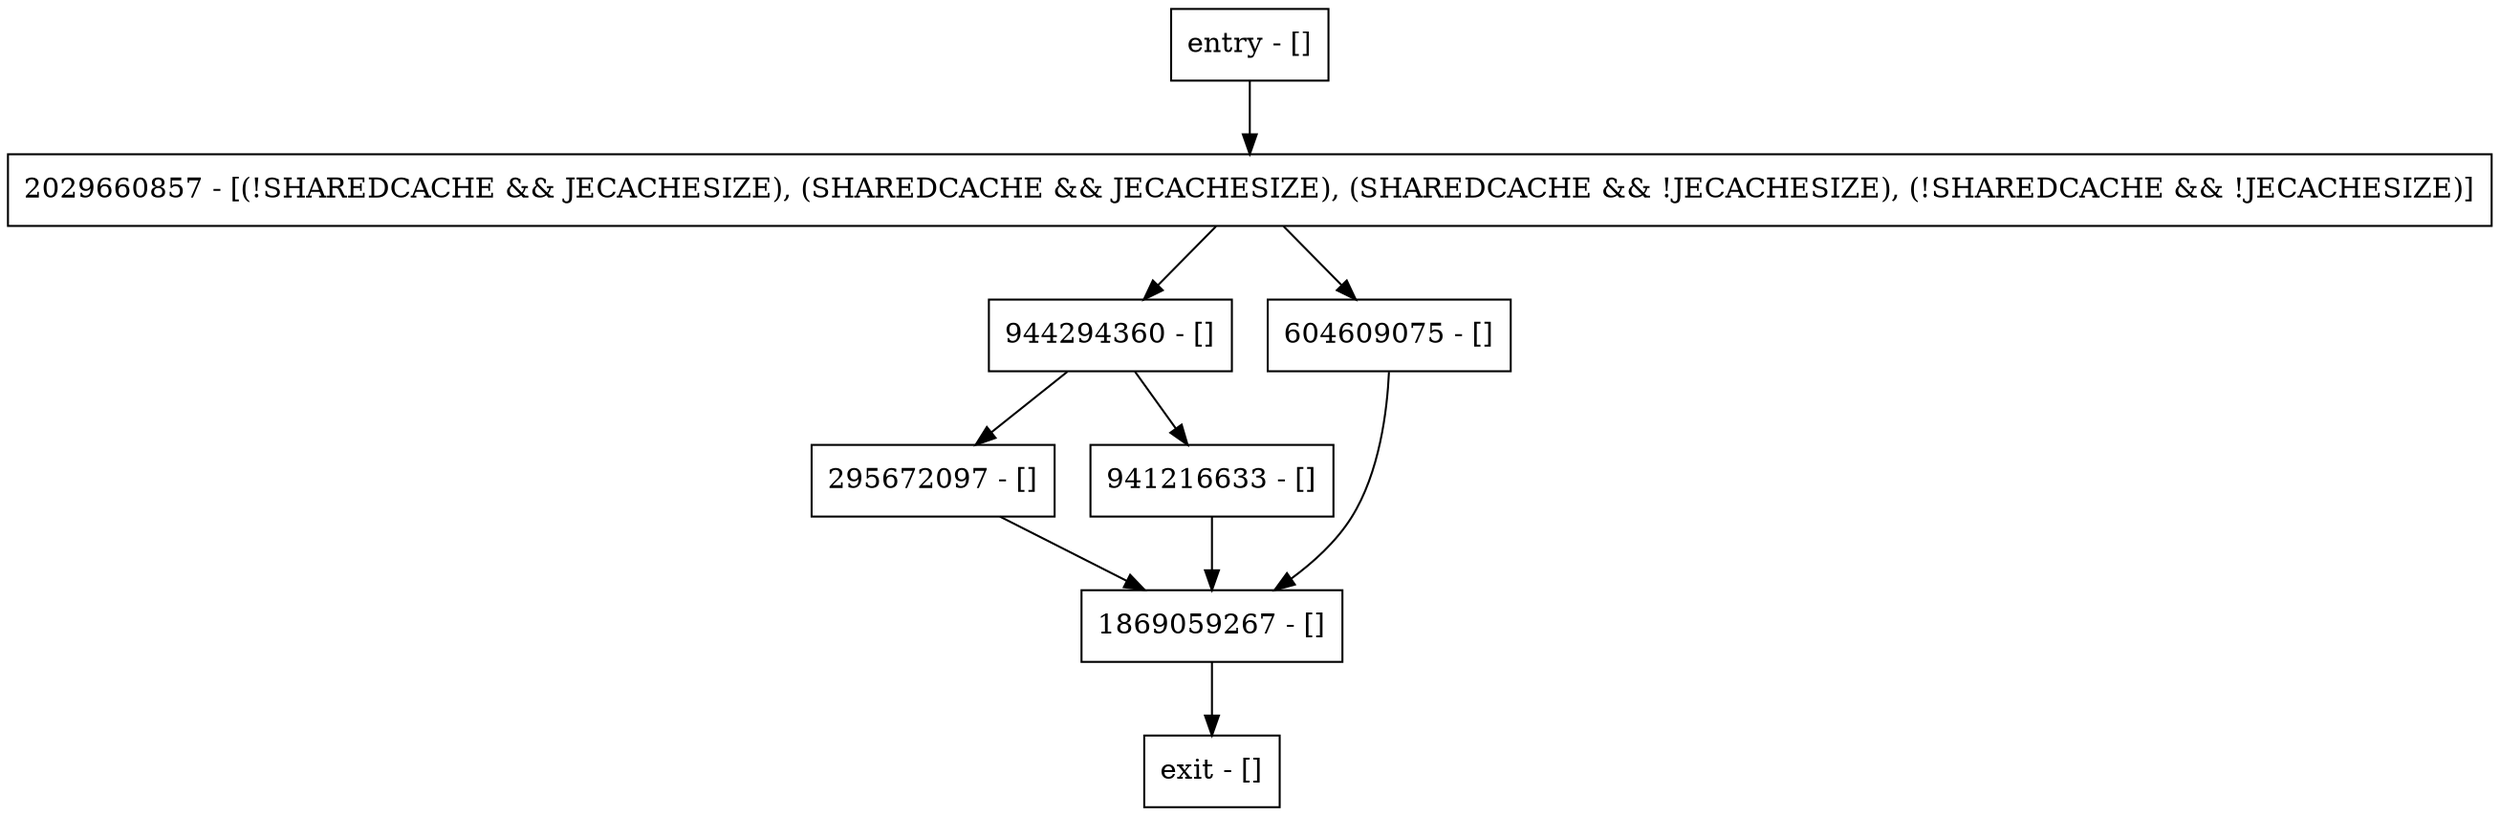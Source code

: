 digraph <init> {
node [shape=record];
entry [label="entry - []"];
exit [label="exit - []"];
944294360 [label="944294360 - []"];
295672097 [label="295672097 - []"];
604609075 [label="604609075 - []"];
941216633 [label="941216633 - []"];
1869059267 [label="1869059267 - []"];
2029660857 [label="2029660857 - [(!SHAREDCACHE && JECACHESIZE), (SHAREDCACHE && JECACHESIZE), (SHAREDCACHE && !JECACHESIZE), (!SHAREDCACHE && !JECACHESIZE)]"];
entry;
exit;
entry -> 2029660857;
944294360 -> 295672097;
944294360 -> 941216633;
295672097 -> 1869059267;
604609075 -> 1869059267;
941216633 -> 1869059267;
1869059267 -> exit;
2029660857 -> 944294360;
2029660857 -> 604609075;
}
